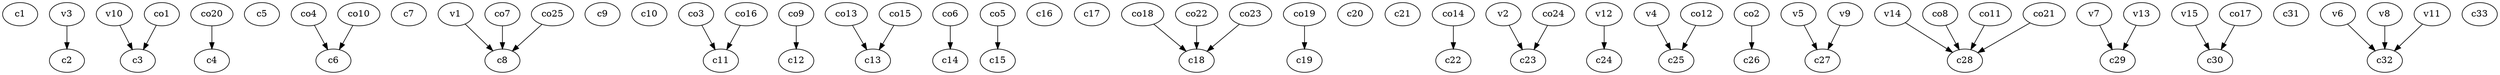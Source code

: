 strict digraph  {
c1;
c2;
c3;
c4;
c5;
c6;
c7;
c8;
c9;
c10;
c11;
c12;
c13;
c14;
c15;
c16;
c17;
c18;
c19;
c20;
c21;
c22;
c23;
c24;
c25;
c26;
c27;
c28;
c29;
c30;
c31;
c32;
c33;
v1;
v2;
v3;
v4;
v5;
v6;
v7;
v8;
v9;
v10;
v11;
v12;
v13;
v14;
v15;
co1;
co2;
co3;
co4;
co5;
co6;
co7;
co8;
co9;
co10;
co11;
co12;
co13;
co14;
co15;
co16;
co17;
co18;
co19;
co20;
co21;
co22;
co23;
co24;
co25;
v1 -> c8  [weight=1];
v2 -> c23  [weight=1];
v3 -> c2  [weight=1];
v4 -> c25  [weight=1];
v5 -> c27  [weight=1];
v6 -> c32  [weight=1];
v7 -> c29  [weight=1];
v8 -> c32  [weight=1];
v9 -> c27  [weight=1];
v10 -> c3  [weight=1];
v11 -> c32  [weight=1];
v12 -> c24  [weight=1];
v13 -> c29  [weight=1];
v14 -> c28  [weight=1];
v15 -> c30  [weight=1];
co1 -> c3  [weight=1];
co2 -> c26  [weight=1];
co3 -> c11  [weight=1];
co4 -> c6  [weight=1];
co5 -> c15  [weight=1];
co6 -> c14  [weight=1];
co7 -> c8  [weight=1];
co8 -> c28  [weight=1];
co9 -> c12  [weight=1];
co10 -> c6  [weight=1];
co11 -> c28  [weight=1];
co12 -> c25  [weight=1];
co13 -> c13  [weight=1];
co14 -> c22  [weight=1];
co15 -> c13  [weight=1];
co16 -> c11  [weight=1];
co17 -> c30  [weight=1];
co18 -> c18  [weight=1];
co19 -> c19  [weight=1];
co20 -> c4  [weight=1];
co21 -> c28  [weight=1];
co22 -> c18  [weight=1];
co23 -> c18  [weight=1];
co24 -> c23  [weight=1];
co25 -> c8  [weight=1];
}
